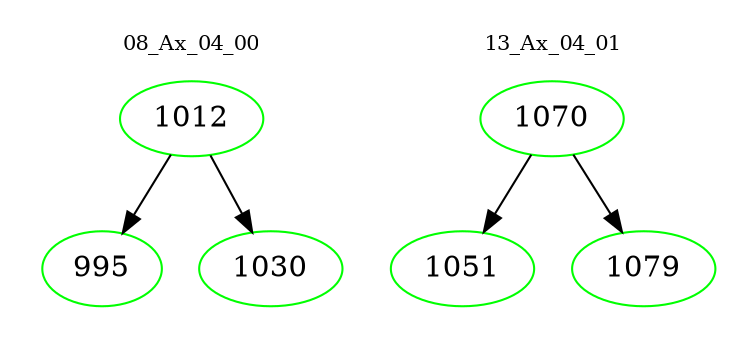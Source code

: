 digraph{
subgraph cluster_0 {
color = white
label = "08_Ax_04_00";
fontsize=10;
T0_1012 [label="1012", color="green"]
T0_1012 -> T0_995 [color="black"]
T0_995 [label="995", color="green"]
T0_1012 -> T0_1030 [color="black"]
T0_1030 [label="1030", color="green"]
}
subgraph cluster_1 {
color = white
label = "13_Ax_04_01";
fontsize=10;
T1_1070 [label="1070", color="green"]
T1_1070 -> T1_1051 [color="black"]
T1_1051 [label="1051", color="green"]
T1_1070 -> T1_1079 [color="black"]
T1_1079 [label="1079", color="green"]
}
}
